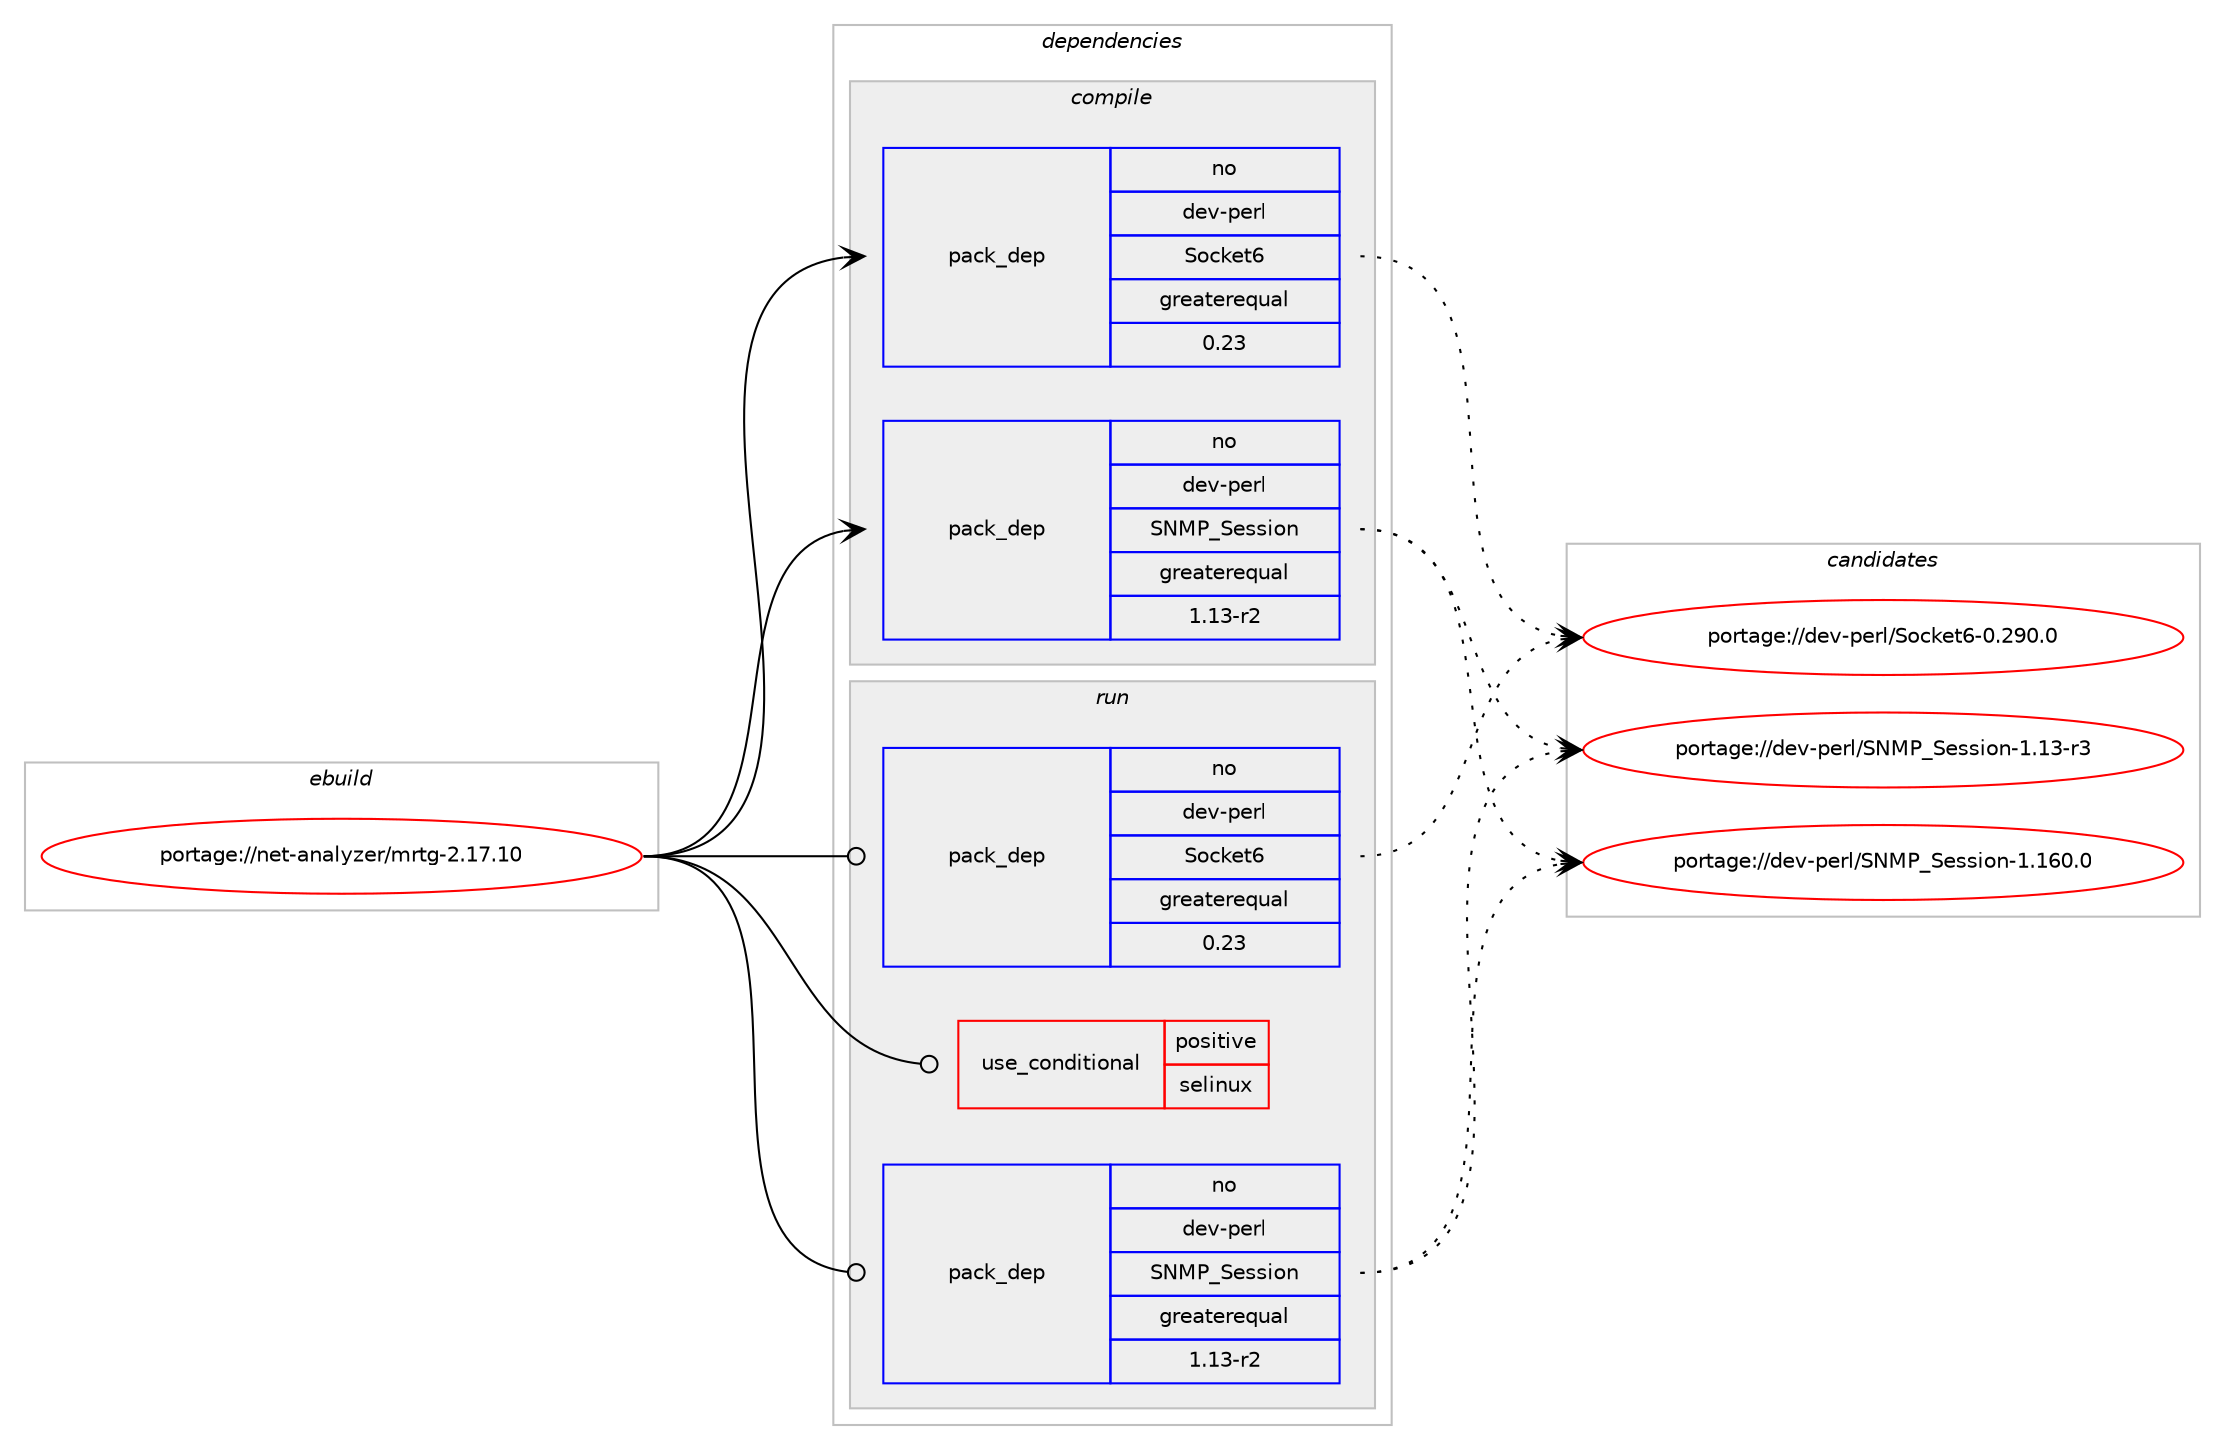 digraph prolog {

# *************
# Graph options
# *************

newrank=true;
concentrate=true;
compound=true;
graph [rankdir=LR,fontname=Helvetica,fontsize=10,ranksep=1.5];#, ranksep=2.5, nodesep=0.2];
edge  [arrowhead=vee];
node  [fontname=Helvetica,fontsize=10];

# **********
# The ebuild
# **********

subgraph cluster_leftcol {
color=gray;
rank=same;
label=<<i>ebuild</i>>;
id [label="portage://net-analyzer/mrtg-2.17.10", color=red, width=4, href="../net-analyzer/mrtg-2.17.10.svg"];
}

# ****************
# The dependencies
# ****************

subgraph cluster_midcol {
color=gray;
label=<<i>dependencies</i>>;
subgraph cluster_compile {
fillcolor="#eeeeee";
style=filled;
label=<<i>compile</i>>;
# *** BEGIN UNKNOWN DEPENDENCY TYPE (TODO) ***
# id -> package_dependency(portage://net-analyzer/mrtg-2.17.10,install,no,dev-lang,perl,none,[,,],[],[])
# *** END UNKNOWN DEPENDENCY TYPE (TODO) ***

subgraph pack86355 {
dependency173663 [label=<<TABLE BORDER="0" CELLBORDER="1" CELLSPACING="0" CELLPADDING="4" WIDTH="220"><TR><TD ROWSPAN="6" CELLPADDING="30">pack_dep</TD></TR><TR><TD WIDTH="110">no</TD></TR><TR><TD>dev-perl</TD></TR><TR><TD>SNMP_Session</TD></TR><TR><TD>greaterequal</TD></TR><TR><TD>1.13-r2</TD></TR></TABLE>>, shape=none, color=blue];
}
id:e -> dependency173663:w [weight=20,style="solid",arrowhead="vee"];
subgraph pack86356 {
dependency173664 [label=<<TABLE BORDER="0" CELLBORDER="1" CELLSPACING="0" CELLPADDING="4" WIDTH="220"><TR><TD ROWSPAN="6" CELLPADDING="30">pack_dep</TD></TR><TR><TD WIDTH="110">no</TD></TR><TR><TD>dev-perl</TD></TR><TR><TD>Socket6</TD></TR><TR><TD>greaterequal</TD></TR><TR><TD>0.23</TD></TR></TABLE>>, shape=none, color=blue];
}
id:e -> dependency173664:w [weight=20,style="solid",arrowhead="vee"];
# *** BEGIN UNKNOWN DEPENDENCY TYPE (TODO) ***
# id -> package_dependency(portage://net-analyzer/mrtg-2.17.10,install,no,media-libs,gd,none,[,,],[],[use(enable(png),none)])
# *** END UNKNOWN DEPENDENCY TYPE (TODO) ***

}
subgraph cluster_compileandrun {
fillcolor="#eeeeee";
style=filled;
label=<<i>compile and run</i>>;
}
subgraph cluster_run {
fillcolor="#eeeeee";
style=filled;
label=<<i>run</i>>;
subgraph cond84808 {
dependency173665 [label=<<TABLE BORDER="0" CELLBORDER="1" CELLSPACING="0" CELLPADDING="4"><TR><TD ROWSPAN="3" CELLPADDING="10">use_conditional</TD></TR><TR><TD>positive</TD></TR><TR><TD>selinux</TD></TR></TABLE>>, shape=none, color=red];
# *** BEGIN UNKNOWN DEPENDENCY TYPE (TODO) ***
# dependency173665 -> package_dependency(portage://net-analyzer/mrtg-2.17.10,run,no,sec-policy,selinux-mrtg,none,[,,],[],[])
# *** END UNKNOWN DEPENDENCY TYPE (TODO) ***

}
id:e -> dependency173665:w [weight=20,style="solid",arrowhead="odot"];
# *** BEGIN UNKNOWN DEPENDENCY TYPE (TODO) ***
# id -> package_dependency(portage://net-analyzer/mrtg-2.17.10,run,no,dev-lang,perl,none,[,,],[],[])
# *** END UNKNOWN DEPENDENCY TYPE (TODO) ***

subgraph pack86357 {
dependency173666 [label=<<TABLE BORDER="0" CELLBORDER="1" CELLSPACING="0" CELLPADDING="4" WIDTH="220"><TR><TD ROWSPAN="6" CELLPADDING="30">pack_dep</TD></TR><TR><TD WIDTH="110">no</TD></TR><TR><TD>dev-perl</TD></TR><TR><TD>SNMP_Session</TD></TR><TR><TD>greaterequal</TD></TR><TR><TD>1.13-r2</TD></TR></TABLE>>, shape=none, color=blue];
}
id:e -> dependency173666:w [weight=20,style="solid",arrowhead="odot"];
subgraph pack86358 {
dependency173667 [label=<<TABLE BORDER="0" CELLBORDER="1" CELLSPACING="0" CELLPADDING="4" WIDTH="220"><TR><TD ROWSPAN="6" CELLPADDING="30">pack_dep</TD></TR><TR><TD WIDTH="110">no</TD></TR><TR><TD>dev-perl</TD></TR><TR><TD>Socket6</TD></TR><TR><TD>greaterequal</TD></TR><TR><TD>0.23</TD></TR></TABLE>>, shape=none, color=blue];
}
id:e -> dependency173667:w [weight=20,style="solid",arrowhead="odot"];
# *** BEGIN UNKNOWN DEPENDENCY TYPE (TODO) ***
# id -> package_dependency(portage://net-analyzer/mrtg-2.17.10,run,no,media-libs,gd,none,[,,],[],[use(enable(png),none)])
# *** END UNKNOWN DEPENDENCY TYPE (TODO) ***

}
}

# **************
# The candidates
# **************

subgraph cluster_choices {
rank=same;
color=gray;
label=<<i>candidates</i>>;

subgraph choice86355 {
color=black;
nodesep=1;
choice100101118451121011141084783787780958310111511510511111045494649514511451 [label="portage://dev-perl/SNMP_Session-1.13-r3", color=red, width=4,href="../dev-perl/SNMP_Session-1.13-r3.svg"];
choice10010111845112101114108478378778095831011151151051111104549464954484648 [label="portage://dev-perl/SNMP_Session-1.160.0", color=red, width=4,href="../dev-perl/SNMP_Session-1.160.0.svg"];
dependency173663:e -> choice100101118451121011141084783787780958310111511510511111045494649514511451:w [style=dotted,weight="100"];
dependency173663:e -> choice10010111845112101114108478378778095831011151151051111104549464954484648:w [style=dotted,weight="100"];
}
subgraph choice86356 {
color=black;
nodesep=1;
choice10010111845112101114108478311199107101116544548465057484648 [label="portage://dev-perl/Socket6-0.290.0", color=red, width=4,href="../dev-perl/Socket6-0.290.0.svg"];
dependency173664:e -> choice10010111845112101114108478311199107101116544548465057484648:w [style=dotted,weight="100"];
}
subgraph choice86357 {
color=black;
nodesep=1;
choice100101118451121011141084783787780958310111511510511111045494649514511451 [label="portage://dev-perl/SNMP_Session-1.13-r3", color=red, width=4,href="../dev-perl/SNMP_Session-1.13-r3.svg"];
choice10010111845112101114108478378778095831011151151051111104549464954484648 [label="portage://dev-perl/SNMP_Session-1.160.0", color=red, width=4,href="../dev-perl/SNMP_Session-1.160.0.svg"];
dependency173666:e -> choice100101118451121011141084783787780958310111511510511111045494649514511451:w [style=dotted,weight="100"];
dependency173666:e -> choice10010111845112101114108478378778095831011151151051111104549464954484648:w [style=dotted,weight="100"];
}
subgraph choice86358 {
color=black;
nodesep=1;
choice10010111845112101114108478311199107101116544548465057484648 [label="portage://dev-perl/Socket6-0.290.0", color=red, width=4,href="../dev-perl/Socket6-0.290.0.svg"];
dependency173667:e -> choice10010111845112101114108478311199107101116544548465057484648:w [style=dotted,weight="100"];
}
}

}
